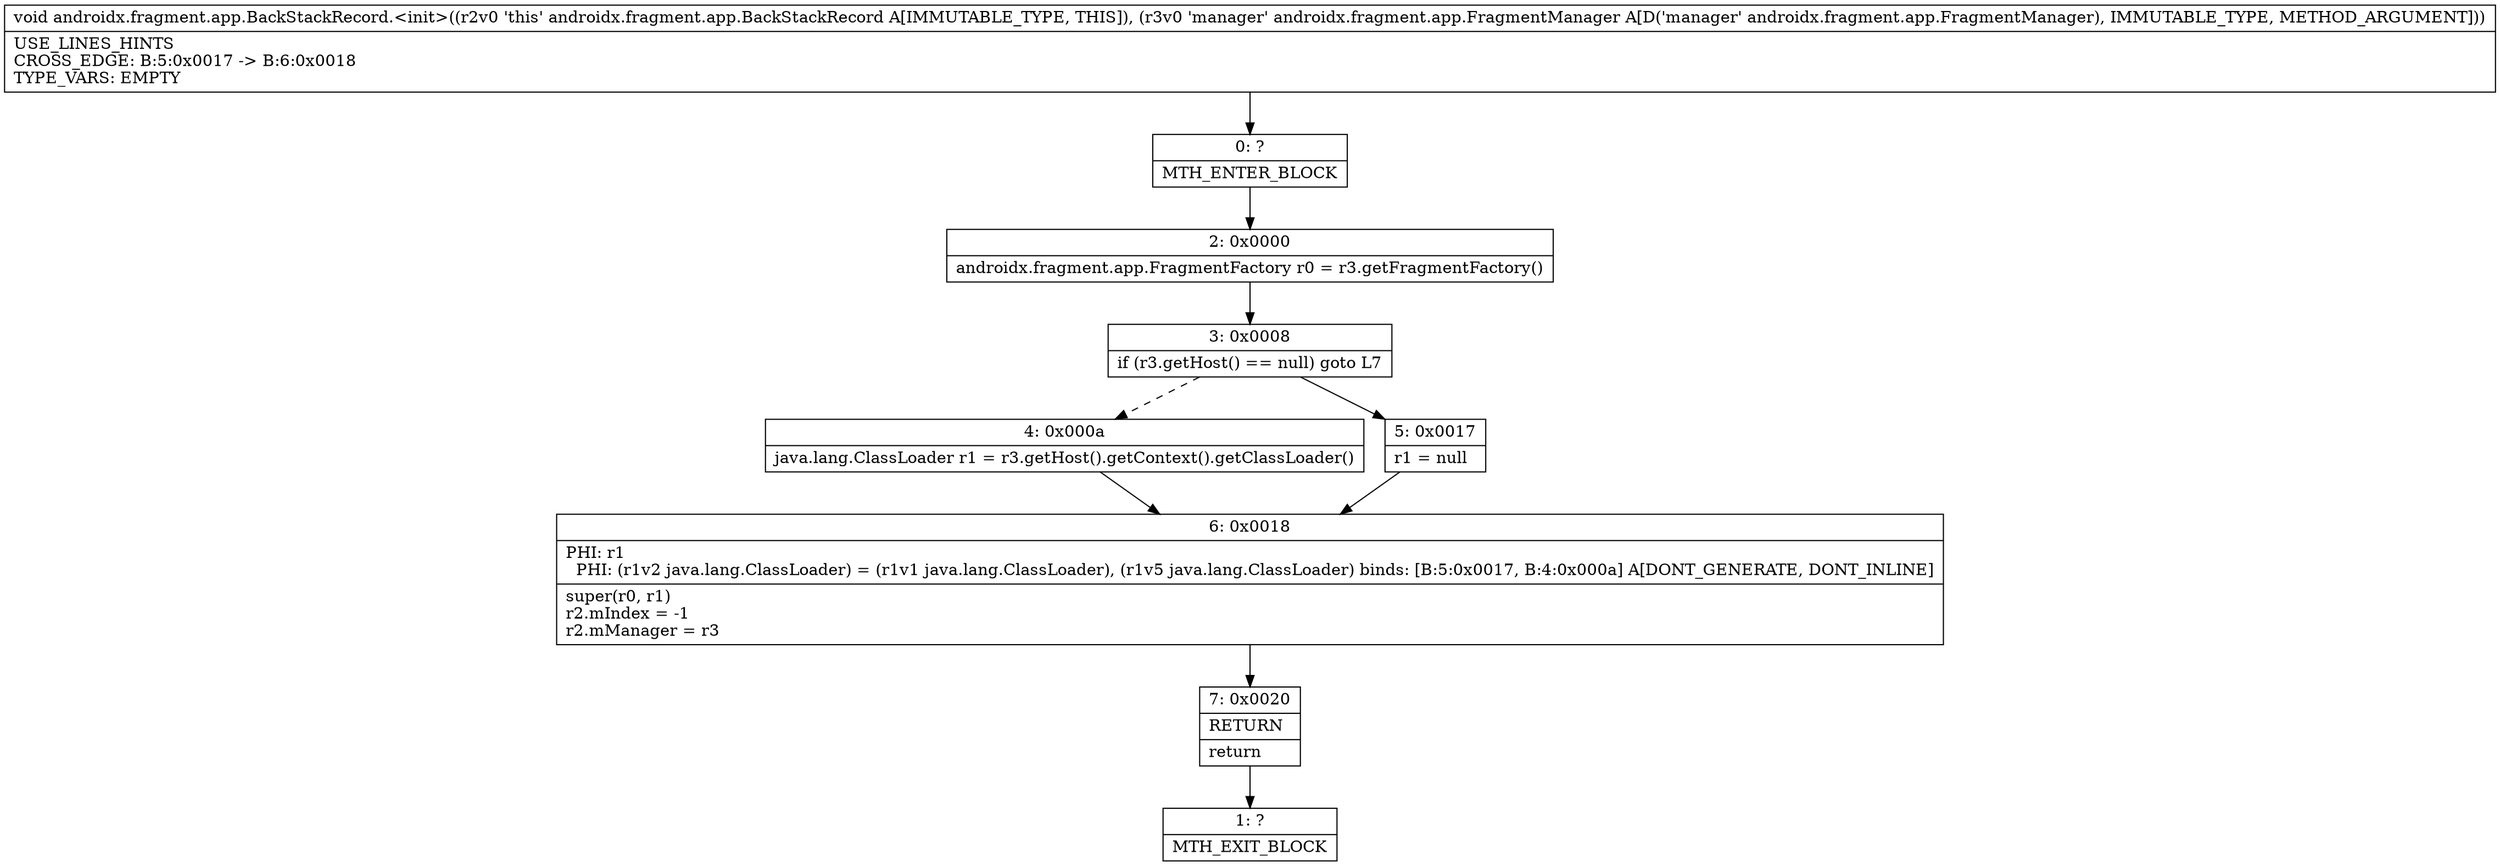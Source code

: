 digraph "CFG forandroidx.fragment.app.BackStackRecord.\<init\>(Landroidx\/fragment\/app\/FragmentManager;)V" {
Node_0 [shape=record,label="{0\:\ ?|MTH_ENTER_BLOCK\l}"];
Node_2 [shape=record,label="{2\:\ 0x0000|androidx.fragment.app.FragmentFactory r0 = r3.getFragmentFactory()\l}"];
Node_3 [shape=record,label="{3\:\ 0x0008|if (r3.getHost() == null) goto L7\l}"];
Node_4 [shape=record,label="{4\:\ 0x000a|java.lang.ClassLoader r1 = r3.getHost().getContext().getClassLoader()\l}"];
Node_6 [shape=record,label="{6\:\ 0x0018|PHI: r1 \l  PHI: (r1v2 java.lang.ClassLoader) = (r1v1 java.lang.ClassLoader), (r1v5 java.lang.ClassLoader) binds: [B:5:0x0017, B:4:0x000a] A[DONT_GENERATE, DONT_INLINE]\l|super(r0, r1)\lr2.mIndex = \-1\lr2.mManager = r3\l}"];
Node_7 [shape=record,label="{7\:\ 0x0020|RETURN\l|return\l}"];
Node_1 [shape=record,label="{1\:\ ?|MTH_EXIT_BLOCK\l}"];
Node_5 [shape=record,label="{5\:\ 0x0017|r1 = null\l}"];
MethodNode[shape=record,label="{void androidx.fragment.app.BackStackRecord.\<init\>((r2v0 'this' androidx.fragment.app.BackStackRecord A[IMMUTABLE_TYPE, THIS]), (r3v0 'manager' androidx.fragment.app.FragmentManager A[D('manager' androidx.fragment.app.FragmentManager), IMMUTABLE_TYPE, METHOD_ARGUMENT]))  | USE_LINES_HINTS\lCROSS_EDGE: B:5:0x0017 \-\> B:6:0x0018\lTYPE_VARS: EMPTY\l}"];
MethodNode -> Node_0;Node_0 -> Node_2;
Node_2 -> Node_3;
Node_3 -> Node_4[style=dashed];
Node_3 -> Node_5;
Node_4 -> Node_6;
Node_6 -> Node_7;
Node_7 -> Node_1;
Node_5 -> Node_6;
}

